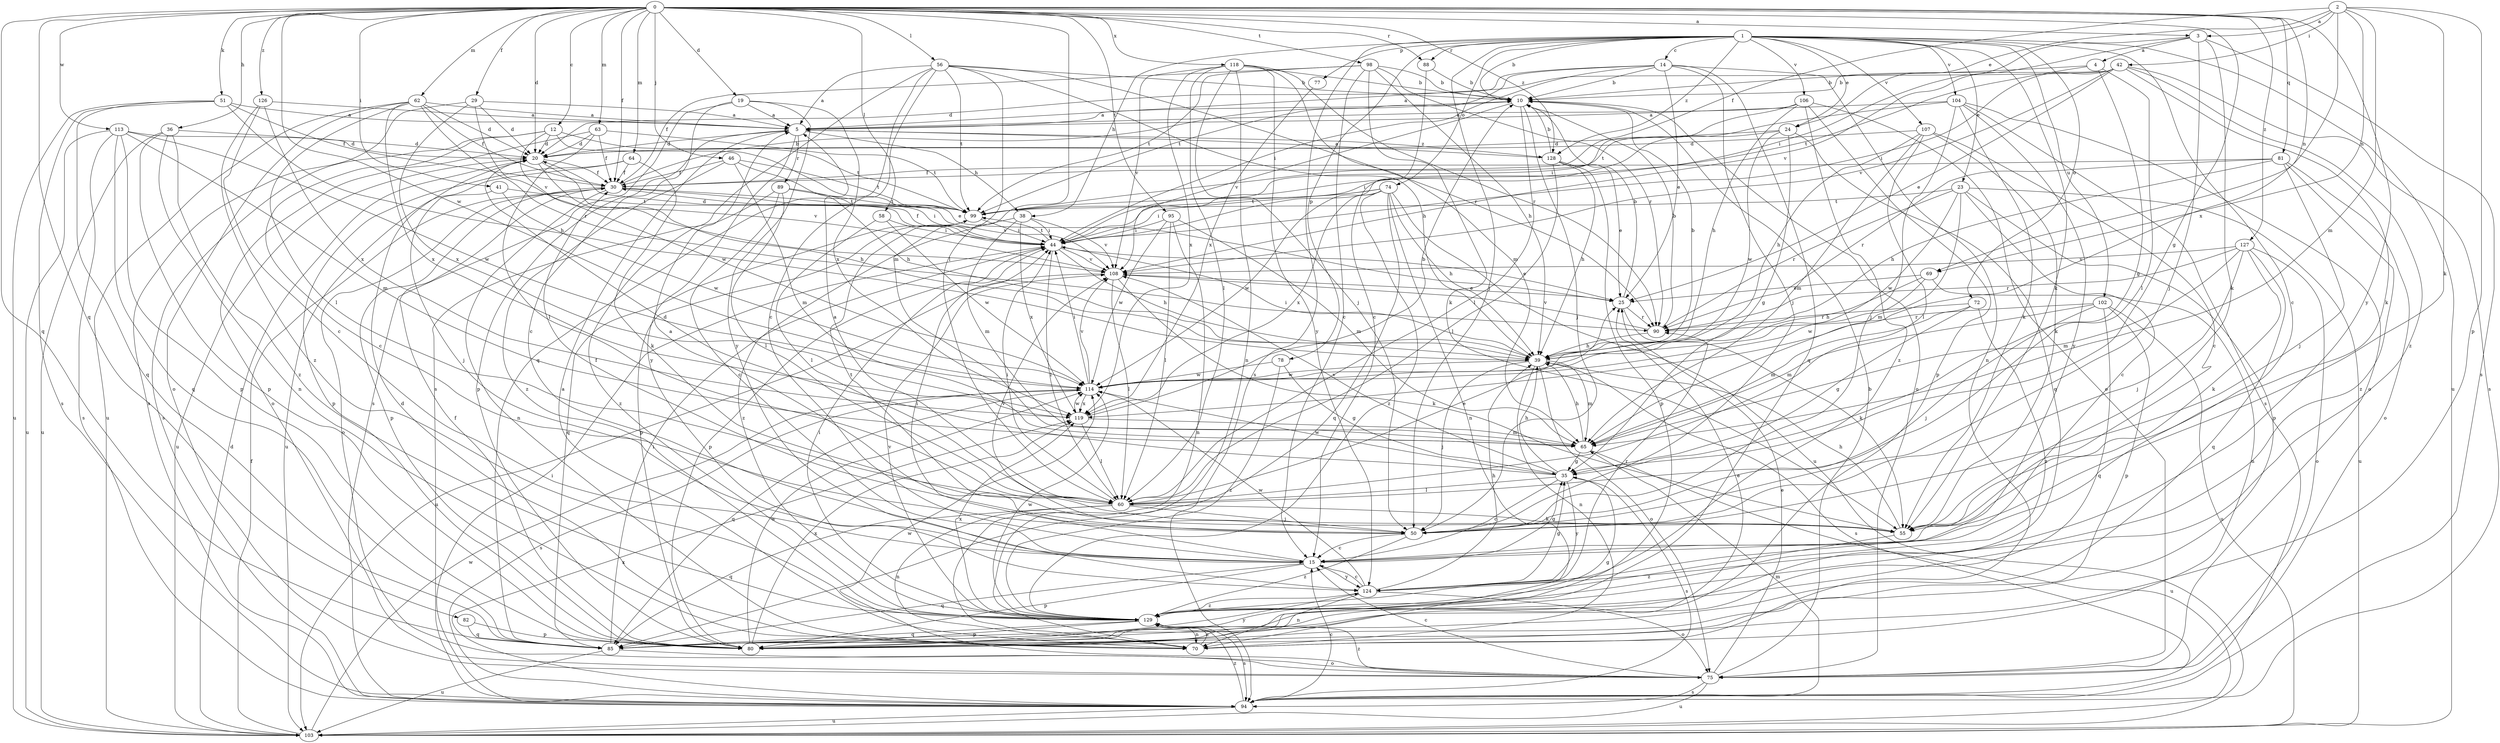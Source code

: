 strict digraph  {
0;
1;
2;
3;
4;
5;
10;
12;
14;
15;
19;
20;
23;
24;
25;
29;
30;
35;
36;
38;
39;
41;
42;
44;
46;
50;
51;
55;
56;
58;
60;
62;
63;
64;
65;
69;
70;
72;
74;
75;
77;
78;
80;
81;
82;
85;
88;
89;
90;
94;
95;
98;
99;
102;
103;
104;
106;
107;
108;
113;
114;
118;
119;
124;
126;
127;
128;
129;
0 -> 3  [label=a];
0 -> 12  [label=c];
0 -> 19  [label=d];
0 -> 20  [label=d];
0 -> 29  [label=f];
0 -> 30  [label=f];
0 -> 35  [label=g];
0 -> 36  [label=h];
0 -> 41  [label=i];
0 -> 46  [label=j];
0 -> 51  [label=k];
0 -> 56  [label=l];
0 -> 58  [label=l];
0 -> 60  [label=l];
0 -> 62  [label=m];
0 -> 63  [label=m];
0 -> 64  [label=m];
0 -> 69  [label=n];
0 -> 81  [label=q];
0 -> 82  [label=q];
0 -> 85  [label=q];
0 -> 88  [label=r];
0 -> 95  [label=t];
0 -> 98  [label=t];
0 -> 113  [label=w];
0 -> 114  [label=w];
0 -> 118  [label=x];
0 -> 124  [label=y];
0 -> 126  [label=z];
0 -> 127  [label=z];
0 -> 128  [label=z];
1 -> 10  [label=b];
1 -> 14  [label=c];
1 -> 15  [label=c];
1 -> 23  [label=e];
1 -> 24  [label=e];
1 -> 38  [label=h];
1 -> 50  [label=j];
1 -> 55  [label=k];
1 -> 72  [label=o];
1 -> 74  [label=o];
1 -> 77  [label=p];
1 -> 78  [label=p];
1 -> 88  [label=r];
1 -> 94  [label=s];
1 -> 102  [label=u];
1 -> 103  [label=u];
1 -> 104  [label=v];
1 -> 106  [label=v];
1 -> 107  [label=v];
1 -> 128  [label=z];
2 -> 3  [label=a];
2 -> 24  [label=e];
2 -> 30  [label=f];
2 -> 42  [label=i];
2 -> 55  [label=k];
2 -> 65  [label=m];
2 -> 69  [label=n];
2 -> 80  [label=p];
2 -> 119  [label=x];
3 -> 4  [label=a];
3 -> 44  [label=i];
3 -> 50  [label=j];
3 -> 55  [label=k];
3 -> 94  [label=s];
3 -> 108  [label=v];
4 -> 10  [label=b];
4 -> 35  [label=g];
4 -> 60  [label=l];
4 -> 99  [label=t];
5 -> 20  [label=d];
5 -> 38  [label=h];
5 -> 80  [label=p];
5 -> 89  [label=r];
5 -> 124  [label=y];
5 -> 128  [label=z];
10 -> 5  [label=a];
10 -> 50  [label=j];
10 -> 60  [label=l];
10 -> 75  [label=o];
10 -> 108  [label=v];
12 -> 15  [label=c];
12 -> 20  [label=d];
12 -> 25  [label=e];
12 -> 94  [label=s];
12 -> 99  [label=t];
12 -> 114  [label=w];
14 -> 10  [label=b];
14 -> 20  [label=d];
14 -> 25  [label=e];
14 -> 44  [label=i];
14 -> 50  [label=j];
14 -> 70  [label=n];
14 -> 85  [label=q];
14 -> 99  [label=t];
15 -> 35  [label=g];
15 -> 44  [label=i];
15 -> 80  [label=p];
15 -> 85  [label=q];
15 -> 124  [label=y];
19 -> 5  [label=a];
19 -> 15  [label=c];
19 -> 94  [label=s];
19 -> 119  [label=x];
19 -> 124  [label=y];
20 -> 30  [label=f];
20 -> 39  [label=h];
20 -> 103  [label=u];
20 -> 108  [label=v];
23 -> 15  [label=c];
23 -> 65  [label=m];
23 -> 80  [label=p];
23 -> 90  [label=r];
23 -> 99  [label=t];
23 -> 103  [label=u];
23 -> 114  [label=w];
24 -> 20  [label=d];
24 -> 35  [label=g];
24 -> 44  [label=i];
24 -> 85  [label=q];
24 -> 114  [label=w];
25 -> 10  [label=b];
25 -> 55  [label=k];
25 -> 90  [label=r];
29 -> 5  [label=a];
29 -> 20  [label=d];
29 -> 94  [label=s];
29 -> 108  [label=v];
29 -> 119  [label=x];
30 -> 10  [label=b];
30 -> 44  [label=i];
30 -> 70  [label=n];
30 -> 75  [label=o];
30 -> 80  [label=p];
30 -> 99  [label=t];
35 -> 15  [label=c];
35 -> 20  [label=d];
35 -> 39  [label=h];
35 -> 60  [label=l];
35 -> 94  [label=s];
35 -> 108  [label=v];
35 -> 114  [label=w];
35 -> 124  [label=y];
36 -> 20  [label=d];
36 -> 70  [label=n];
36 -> 80  [label=p];
36 -> 103  [label=u];
36 -> 129  [label=z];
38 -> 44  [label=i];
38 -> 65  [label=m];
38 -> 108  [label=v];
38 -> 119  [label=x];
38 -> 129  [label=z];
39 -> 10  [label=b];
39 -> 44  [label=i];
39 -> 50  [label=j];
39 -> 65  [label=m];
39 -> 70  [label=n];
39 -> 75  [label=o];
39 -> 94  [label=s];
39 -> 114  [label=w];
41 -> 50  [label=j];
41 -> 99  [label=t];
41 -> 114  [label=w];
42 -> 5  [label=a];
42 -> 10  [label=b];
42 -> 25  [label=e];
42 -> 44  [label=i];
42 -> 55  [label=k];
42 -> 94  [label=s];
42 -> 108  [label=v];
42 -> 129  [label=z];
44 -> 20  [label=d];
44 -> 25  [label=e];
44 -> 30  [label=f];
44 -> 39  [label=h];
44 -> 60  [label=l];
44 -> 80  [label=p];
44 -> 99  [label=t];
44 -> 108  [label=v];
46 -> 30  [label=f];
46 -> 39  [label=h];
46 -> 65  [label=m];
46 -> 99  [label=t];
46 -> 129  [label=z];
50 -> 5  [label=a];
50 -> 15  [label=c];
50 -> 30  [label=f];
50 -> 108  [label=v];
50 -> 129  [label=z];
51 -> 5  [label=a];
51 -> 30  [label=f];
51 -> 39  [label=h];
51 -> 85  [label=q];
51 -> 94  [label=s];
51 -> 103  [label=u];
55 -> 39  [label=h];
55 -> 99  [label=t];
55 -> 129  [label=z];
56 -> 5  [label=a];
56 -> 10  [label=b];
56 -> 15  [label=c];
56 -> 39  [label=h];
56 -> 65  [label=m];
56 -> 85  [label=q];
56 -> 90  [label=r];
56 -> 94  [label=s];
56 -> 99  [label=t];
58 -> 44  [label=i];
58 -> 60  [label=l];
58 -> 114  [label=w];
60 -> 5  [label=a];
60 -> 25  [label=e];
60 -> 44  [label=i];
60 -> 50  [label=j];
60 -> 55  [label=k];
60 -> 70  [label=n];
60 -> 85  [label=q];
62 -> 5  [label=a];
62 -> 20  [label=d];
62 -> 30  [label=f];
62 -> 60  [label=l];
62 -> 75  [label=o];
62 -> 90  [label=r];
62 -> 103  [label=u];
62 -> 119  [label=x];
63 -> 20  [label=d];
63 -> 30  [label=f];
63 -> 60  [label=l];
63 -> 75  [label=o];
63 -> 99  [label=t];
64 -> 30  [label=f];
64 -> 55  [label=k];
64 -> 80  [label=p];
64 -> 103  [label=u];
65 -> 35  [label=g];
65 -> 39  [label=h];
65 -> 103  [label=u];
69 -> 25  [label=e];
69 -> 39  [label=h];
69 -> 70  [label=n];
69 -> 114  [label=w];
70 -> 5  [label=a];
70 -> 20  [label=d];
70 -> 129  [label=z];
72 -> 35  [label=g];
72 -> 65  [label=m];
72 -> 90  [label=r];
72 -> 129  [label=z];
74 -> 39  [label=h];
74 -> 44  [label=i];
74 -> 70  [label=n];
74 -> 85  [label=q];
74 -> 99  [label=t];
74 -> 103  [label=u];
74 -> 114  [label=w];
74 -> 119  [label=x];
74 -> 129  [label=z];
75 -> 10  [label=b];
75 -> 15  [label=c];
75 -> 25  [label=e];
75 -> 94  [label=s];
75 -> 103  [label=u];
75 -> 114  [label=w];
75 -> 129  [label=z];
77 -> 119  [label=x];
78 -> 35  [label=g];
78 -> 114  [label=w];
78 -> 129  [label=z];
80 -> 25  [label=e];
80 -> 30  [label=f];
80 -> 114  [label=w];
80 -> 119  [label=x];
80 -> 124  [label=y];
81 -> 30  [label=f];
81 -> 39  [label=h];
81 -> 50  [label=j];
81 -> 75  [label=o];
81 -> 90  [label=r];
81 -> 129  [label=z];
82 -> 80  [label=p];
82 -> 85  [label=q];
85 -> 35  [label=g];
85 -> 44  [label=i];
85 -> 75  [label=o];
85 -> 103  [label=u];
88 -> 10  [label=b];
88 -> 15  [label=c];
89 -> 15  [label=c];
89 -> 60  [label=l];
89 -> 99  [label=t];
89 -> 108  [label=v];
89 -> 129  [label=z];
90 -> 10  [label=b];
90 -> 39  [label=h];
90 -> 108  [label=v];
94 -> 15  [label=c];
94 -> 44  [label=i];
94 -> 65  [label=m];
94 -> 103  [label=u];
94 -> 119  [label=x];
94 -> 129  [label=z];
95 -> 44  [label=i];
95 -> 60  [label=l];
95 -> 65  [label=m];
95 -> 70  [label=n];
95 -> 114  [label=w];
98 -> 10  [label=b];
98 -> 15  [label=c];
98 -> 30  [label=f];
98 -> 39  [label=h];
98 -> 55  [label=k];
98 -> 90  [label=r];
98 -> 99  [label=t];
99 -> 44  [label=i];
99 -> 80  [label=p];
99 -> 85  [label=q];
102 -> 50  [label=j];
102 -> 65  [label=m];
102 -> 80  [label=p];
102 -> 85  [label=q];
102 -> 90  [label=r];
102 -> 103  [label=u];
103 -> 20  [label=d];
103 -> 30  [label=f];
103 -> 114  [label=w];
104 -> 5  [label=a];
104 -> 50  [label=j];
104 -> 55  [label=k];
104 -> 75  [label=o];
104 -> 94  [label=s];
104 -> 99  [label=t];
104 -> 124  [label=y];
106 -> 5  [label=a];
106 -> 39  [label=h];
106 -> 44  [label=i];
106 -> 75  [label=o];
106 -> 80  [label=p];
106 -> 129  [label=z];
107 -> 15  [label=c];
107 -> 20  [label=d];
107 -> 39  [label=h];
107 -> 55  [label=k];
107 -> 60  [label=l];
107 -> 65  [label=m];
108 -> 25  [label=e];
108 -> 55  [label=k];
108 -> 60  [label=l];
108 -> 103  [label=u];
113 -> 20  [label=d];
113 -> 65  [label=m];
113 -> 80  [label=p];
113 -> 85  [label=q];
113 -> 94  [label=s];
113 -> 103  [label=u];
113 -> 114  [label=w];
114 -> 44  [label=i];
114 -> 85  [label=q];
114 -> 94  [label=s];
114 -> 108  [label=v];
114 -> 119  [label=x];
118 -> 10  [label=b];
118 -> 50  [label=j];
118 -> 60  [label=l];
118 -> 65  [label=m];
118 -> 70  [label=n];
118 -> 90  [label=r];
118 -> 108  [label=v];
118 -> 119  [label=x];
118 -> 124  [label=y];
119 -> 10  [label=b];
119 -> 60  [label=l];
119 -> 65  [label=m];
119 -> 114  [label=w];
124 -> 15  [label=c];
124 -> 35  [label=g];
124 -> 39  [label=h];
124 -> 70  [label=n];
124 -> 75  [label=o];
124 -> 90  [label=r];
124 -> 114  [label=w];
124 -> 129  [label=z];
126 -> 5  [label=a];
126 -> 15  [label=c];
126 -> 119  [label=x];
126 -> 129  [label=z];
127 -> 50  [label=j];
127 -> 55  [label=k];
127 -> 65  [label=m];
127 -> 75  [label=o];
127 -> 85  [label=q];
127 -> 90  [label=r];
127 -> 108  [label=v];
128 -> 5  [label=a];
128 -> 10  [label=b];
128 -> 25  [label=e];
128 -> 39  [label=h];
128 -> 60  [label=l];
128 -> 80  [label=p];
129 -> 44  [label=i];
129 -> 70  [label=n];
129 -> 80  [label=p];
129 -> 85  [label=q];
129 -> 94  [label=s];
129 -> 108  [label=v];
129 -> 114  [label=w];
129 -> 119  [label=x];
}
